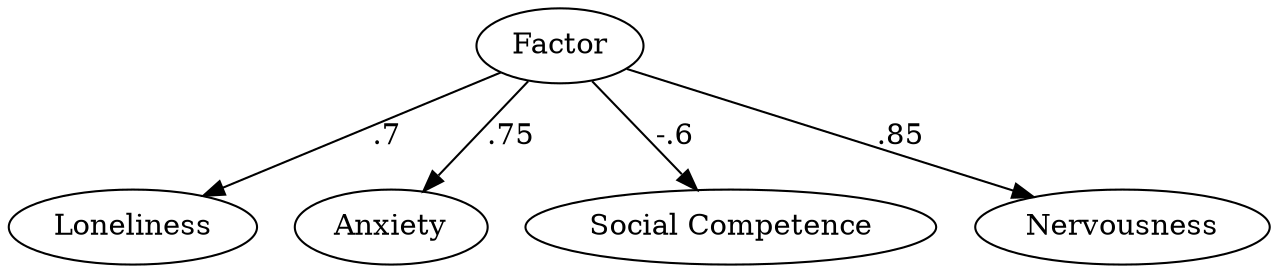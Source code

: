 digraph G {
sep="+25,25";
F -> L [label = ".7"];
F -> AN [label = ".75"];
F -> SC [label = "-.6"];
F -> N [label = ".85"];

F[label="Factor"]
L[label="Loneliness"]
AN[label="Anxiety"]
SC[label="Social Competence"]
N[label="Nervousness"]

{rank = same; L; AN, SC, N}

/* Forces bias to the bottom of the figure */
{rank = max;}
}
